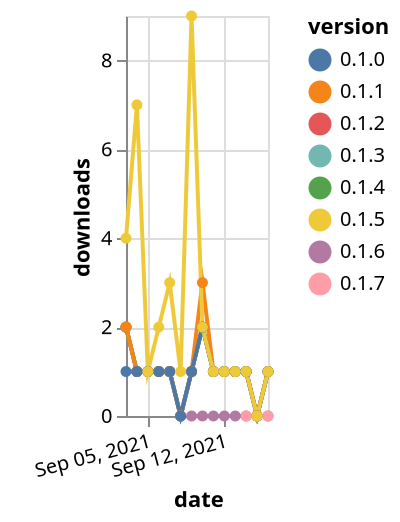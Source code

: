 {"$schema": "https://vega.github.io/schema/vega-lite/v5.json", "description": "A simple bar chart with embedded data.", "data": {"values": [{"date": "2021-09-03", "total": 35, "delta": 2, "version": "0.1.3"}, {"date": "2021-09-04", "total": 36, "delta": 1, "version": "0.1.3"}, {"date": "2021-09-05", "total": 37, "delta": 1, "version": "0.1.3"}, {"date": "2021-09-06", "total": 38, "delta": 1, "version": "0.1.3"}, {"date": "2021-09-07", "total": 39, "delta": 1, "version": "0.1.3"}, {"date": "2021-09-08", "total": 39, "delta": 0, "version": "0.1.3"}, {"date": "2021-09-09", "total": 40, "delta": 1, "version": "0.1.3"}, {"date": "2021-09-10", "total": 42, "delta": 2, "version": "0.1.3"}, {"date": "2021-09-11", "total": 43, "delta": 1, "version": "0.1.3"}, {"date": "2021-09-12", "total": 44, "delta": 1, "version": "0.1.3"}, {"date": "2021-09-13", "total": 45, "delta": 1, "version": "0.1.3"}, {"date": "2021-09-14", "total": 46, "delta": 1, "version": "0.1.3"}, {"date": "2021-09-15", "total": 46, "delta": 0, "version": "0.1.3"}, {"date": "2021-09-16", "total": 47, "delta": 1, "version": "0.1.3"}, {"date": "2021-09-03", "total": 101, "delta": 2, "version": "0.1.2"}, {"date": "2021-09-04", "total": 102, "delta": 1, "version": "0.1.2"}, {"date": "2021-09-05", "total": 103, "delta": 1, "version": "0.1.2"}, {"date": "2021-09-06", "total": 104, "delta": 1, "version": "0.1.2"}, {"date": "2021-09-07", "total": 105, "delta": 1, "version": "0.1.2"}, {"date": "2021-09-08", "total": 105, "delta": 0, "version": "0.1.2"}, {"date": "2021-09-09", "total": 106, "delta": 1, "version": "0.1.2"}, {"date": "2021-09-10", "total": 108, "delta": 2, "version": "0.1.2"}, {"date": "2021-09-11", "total": 109, "delta": 1, "version": "0.1.2"}, {"date": "2021-09-12", "total": 110, "delta": 1, "version": "0.1.2"}, {"date": "2021-09-13", "total": 111, "delta": 1, "version": "0.1.2"}, {"date": "2021-09-14", "total": 112, "delta": 1, "version": "0.1.2"}, {"date": "2021-09-15", "total": 112, "delta": 0, "version": "0.1.2"}, {"date": "2021-09-16", "total": 113, "delta": 1, "version": "0.1.2"}, {"date": "2021-09-03", "total": 32, "delta": 2, "version": "0.1.4"}, {"date": "2021-09-04", "total": 33, "delta": 1, "version": "0.1.4"}, {"date": "2021-09-05", "total": 34, "delta": 1, "version": "0.1.4"}, {"date": "2021-09-06", "total": 35, "delta": 1, "version": "0.1.4"}, {"date": "2021-09-07", "total": 36, "delta": 1, "version": "0.1.4"}, {"date": "2021-09-08", "total": 36, "delta": 0, "version": "0.1.4"}, {"date": "2021-09-09", "total": 37, "delta": 1, "version": "0.1.4"}, {"date": "2021-09-10", "total": 39, "delta": 2, "version": "0.1.4"}, {"date": "2021-09-11", "total": 40, "delta": 1, "version": "0.1.4"}, {"date": "2021-09-12", "total": 41, "delta": 1, "version": "0.1.4"}, {"date": "2021-09-13", "total": 42, "delta": 1, "version": "0.1.4"}, {"date": "2021-09-14", "total": 43, "delta": 1, "version": "0.1.4"}, {"date": "2021-09-15", "total": 43, "delta": 0, "version": "0.1.4"}, {"date": "2021-09-16", "total": 44, "delta": 1, "version": "0.1.4"}, {"date": "2021-09-03", "total": 248, "delta": 2, "version": "0.1.1"}, {"date": "2021-09-04", "total": 249, "delta": 1, "version": "0.1.1"}, {"date": "2021-09-05", "total": 250, "delta": 1, "version": "0.1.1"}, {"date": "2021-09-06", "total": 251, "delta": 1, "version": "0.1.1"}, {"date": "2021-09-07", "total": 252, "delta": 1, "version": "0.1.1"}, {"date": "2021-09-08", "total": 252, "delta": 0, "version": "0.1.1"}, {"date": "2021-09-09", "total": 253, "delta": 1, "version": "0.1.1"}, {"date": "2021-09-10", "total": 256, "delta": 3, "version": "0.1.1"}, {"date": "2021-09-11", "total": 257, "delta": 1, "version": "0.1.1"}, {"date": "2021-09-12", "total": 258, "delta": 1, "version": "0.1.1"}, {"date": "2021-09-13", "total": 259, "delta": 1, "version": "0.1.1"}, {"date": "2021-09-14", "total": 260, "delta": 1, "version": "0.1.1"}, {"date": "2021-09-15", "total": 260, "delta": 0, "version": "0.1.1"}, {"date": "2021-09-16", "total": 261, "delta": 1, "version": "0.1.1"}, {"date": "2021-09-09", "total": 13, "delta": 0, "version": "0.1.6"}, {"date": "2021-09-10", "total": 19, "delta": 0, "version": "0.1.6"}, {"date": "2021-09-11", "total": 21, "delta": 0, "version": "0.1.6"}, {"date": "2021-09-12", "total": 24, "delta": 0, "version": "0.1.6"}, {"date": "2021-09-13", "total": 28, "delta": 0, "version": "0.1.6"}, {"date": "2021-09-14", "total": 32, "delta": 0, "version": "0.1.6"}, {"date": "2021-09-15", "total": 32, "delta": 0, "version": "0.1.6"}, {"date": "2021-09-16", "total": 33, "delta": 0, "version": "0.1.6"}, {"date": "2021-09-03", "total": 136, "delta": 1, "version": "0.1.0"}, {"date": "2021-09-04", "total": 137, "delta": 1, "version": "0.1.0"}, {"date": "2021-09-05", "total": 138, "delta": 1, "version": "0.1.0"}, {"date": "2021-09-06", "total": 139, "delta": 1, "version": "0.1.0"}, {"date": "2021-09-07", "total": 140, "delta": 1, "version": "0.1.0"}, {"date": "2021-09-08", "total": 140, "delta": 0, "version": "0.1.0"}, {"date": "2021-09-09", "total": 141, "delta": 1, "version": "0.1.0"}, {"date": "2021-09-10", "total": 143, "delta": 2, "version": "0.1.0"}, {"date": "2021-09-11", "total": 144, "delta": 1, "version": "0.1.0"}, {"date": "2021-09-12", "total": 145, "delta": 1, "version": "0.1.0"}, {"date": "2021-09-13", "total": 146, "delta": 1, "version": "0.1.0"}, {"date": "2021-09-14", "total": 147, "delta": 1, "version": "0.1.0"}, {"date": "2021-09-15", "total": 147, "delta": 0, "version": "0.1.0"}, {"date": "2021-09-16", "total": 148, "delta": 1, "version": "0.1.0"}, {"date": "2021-09-14", "total": 22, "delta": 0, "version": "0.1.7"}, {"date": "2021-09-15", "total": 33, "delta": 0, "version": "0.1.7"}, {"date": "2021-09-16", "total": 47, "delta": 0, "version": "0.1.7"}, {"date": "2021-09-03", "total": 46, "delta": 4, "version": "0.1.5"}, {"date": "2021-09-04", "total": 53, "delta": 7, "version": "0.1.5"}, {"date": "2021-09-05", "total": 54, "delta": 1, "version": "0.1.5"}, {"date": "2021-09-06", "total": 56, "delta": 2, "version": "0.1.5"}, {"date": "2021-09-07", "total": 59, "delta": 3, "version": "0.1.5"}, {"date": "2021-09-08", "total": 60, "delta": 1, "version": "0.1.5"}, {"date": "2021-09-09", "total": 69, "delta": 9, "version": "0.1.5"}, {"date": "2021-09-10", "total": 71, "delta": 2, "version": "0.1.5"}, {"date": "2021-09-11", "total": 72, "delta": 1, "version": "0.1.5"}, {"date": "2021-09-12", "total": 73, "delta": 1, "version": "0.1.5"}, {"date": "2021-09-13", "total": 74, "delta": 1, "version": "0.1.5"}, {"date": "2021-09-14", "total": 75, "delta": 1, "version": "0.1.5"}, {"date": "2021-09-15", "total": 75, "delta": 0, "version": "0.1.5"}, {"date": "2021-09-16", "total": 76, "delta": 1, "version": "0.1.5"}]}, "width": "container", "mark": {"type": "line", "point": {"filled": true}}, "encoding": {"x": {"field": "date", "type": "temporal", "timeUnit": "yearmonthdate", "title": "date", "axis": {"labelAngle": -15}}, "y": {"field": "delta", "type": "quantitative", "title": "downloads"}, "color": {"field": "version", "type": "nominal"}, "tooltip": {"field": "delta"}}}
